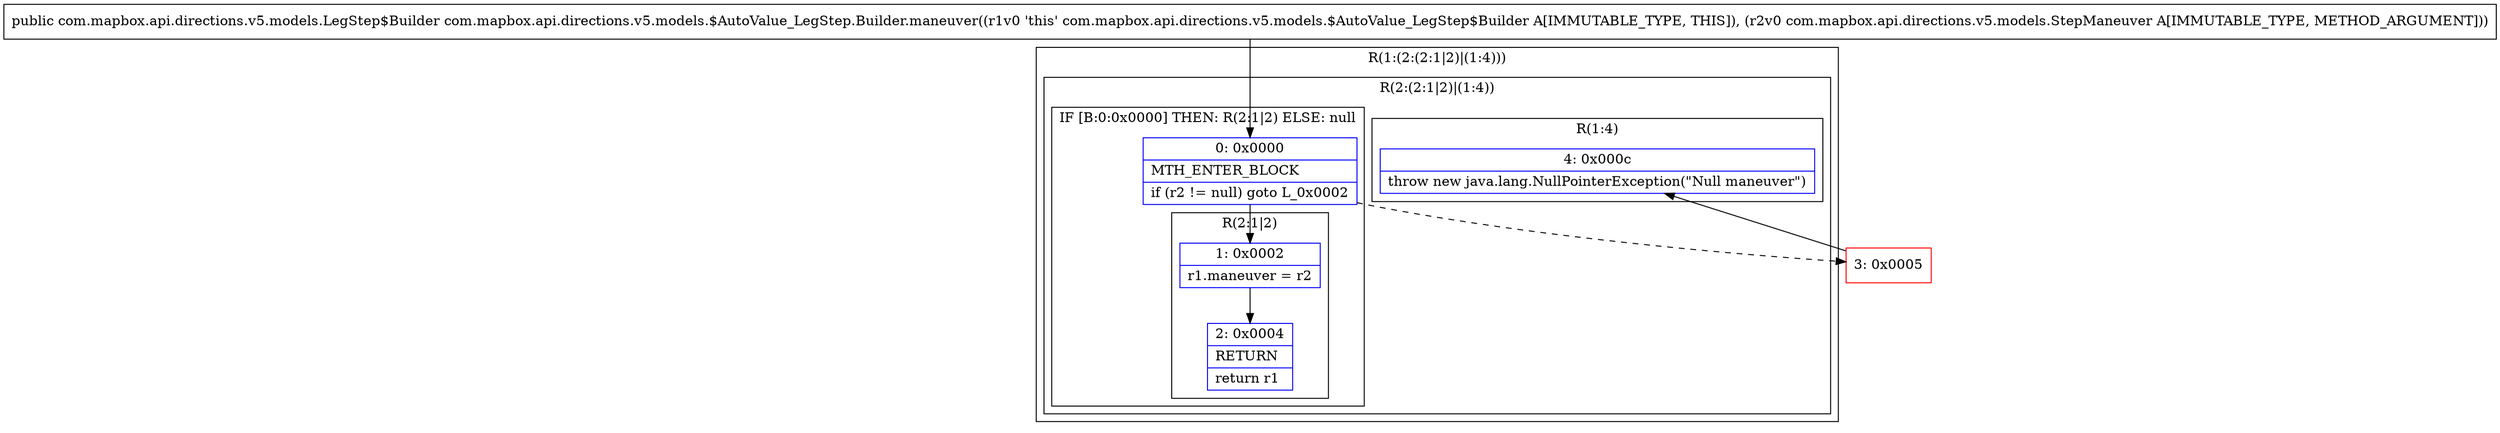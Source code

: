 digraph "CFG forcom.mapbox.api.directions.v5.models.$AutoValue_LegStep.Builder.maneuver(Lcom\/mapbox\/api\/directions\/v5\/models\/StepManeuver;)Lcom\/mapbox\/api\/directions\/v5\/models\/LegStep$Builder;" {
subgraph cluster_Region_2021357066 {
label = "R(1:(2:(2:1|2)|(1:4)))";
node [shape=record,color=blue];
subgraph cluster_Region_1950147391 {
label = "R(2:(2:1|2)|(1:4))";
node [shape=record,color=blue];
subgraph cluster_IfRegion_1759787922 {
label = "IF [B:0:0x0000] THEN: R(2:1|2) ELSE: null";
node [shape=record,color=blue];
Node_0 [shape=record,label="{0\:\ 0x0000|MTH_ENTER_BLOCK\l|if (r2 != null) goto L_0x0002\l}"];
subgraph cluster_Region_1383272546 {
label = "R(2:1|2)";
node [shape=record,color=blue];
Node_1 [shape=record,label="{1\:\ 0x0002|r1.maneuver = r2\l}"];
Node_2 [shape=record,label="{2\:\ 0x0004|RETURN\l|return r1\l}"];
}
}
subgraph cluster_Region_1906046720 {
label = "R(1:4)";
node [shape=record,color=blue];
Node_4 [shape=record,label="{4\:\ 0x000c|throw new java.lang.NullPointerException(\"Null maneuver\")\l}"];
}
}
}
Node_3 [shape=record,color=red,label="{3\:\ 0x0005}"];
MethodNode[shape=record,label="{public com.mapbox.api.directions.v5.models.LegStep$Builder com.mapbox.api.directions.v5.models.$AutoValue_LegStep.Builder.maneuver((r1v0 'this' com.mapbox.api.directions.v5.models.$AutoValue_LegStep$Builder A[IMMUTABLE_TYPE, THIS]), (r2v0 com.mapbox.api.directions.v5.models.StepManeuver A[IMMUTABLE_TYPE, METHOD_ARGUMENT])) }"];
MethodNode -> Node_0;
Node_0 -> Node_1;
Node_0 -> Node_3[style=dashed];
Node_1 -> Node_2;
Node_3 -> Node_4;
}

